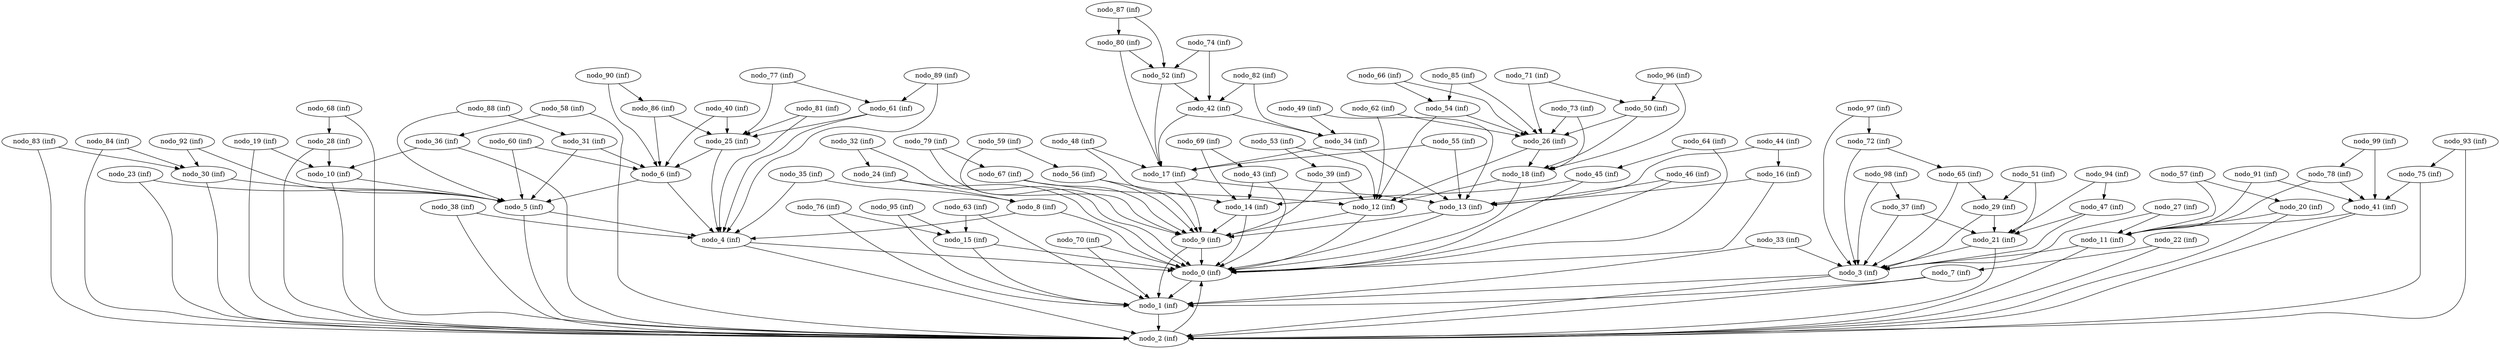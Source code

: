 digraph Dorogovtsev_Mendes_nodes_100 {
"nodo_0 (inf)";
"nodo_1 (inf)";
"nodo_2 (inf)";
"nodo_3 (inf)";
"nodo_4 (inf)";
"nodo_5 (inf)";
"nodo_6 (inf)";
"nodo_7 (inf)";
"nodo_8 (inf)";
"nodo_9 (inf)";
"nodo_10 (inf)";
"nodo_11 (inf)";
"nodo_12 (inf)";
"nodo_13 (inf)";
"nodo_14 (inf)";
"nodo_15 (inf)";
"nodo_16 (inf)";
"nodo_17 (inf)";
"nodo_18 (inf)";
"nodo_19 (inf)";
"nodo_20 (inf)";
"nodo_21 (inf)";
"nodo_22 (inf)";
"nodo_23 (inf)";
"nodo_24 (inf)";
"nodo_25 (inf)";
"nodo_26 (inf)";
"nodo_27 (inf)";
"nodo_28 (inf)";
"nodo_29 (inf)";
"nodo_30 (inf)";
"nodo_31 (inf)";
"nodo_32 (inf)";
"nodo_33 (inf)";
"nodo_34 (inf)";
"nodo_35 (inf)";
"nodo_36 (inf)";
"nodo_37 (inf)";
"nodo_38 (inf)";
"nodo_39 (inf)";
"nodo_40 (inf)";
"nodo_41 (inf)";
"nodo_42 (inf)";
"nodo_43 (inf)";
"nodo_44 (inf)";
"nodo_45 (inf)";
"nodo_46 (inf)";
"nodo_47 (inf)";
"nodo_48 (inf)";
"nodo_49 (inf)";
"nodo_50 (inf)";
"nodo_51 (inf)";
"nodo_52 (inf)";
"nodo_53 (inf)";
"nodo_54 (inf)";
"nodo_55 (inf)";
"nodo_56 (inf)";
"nodo_57 (inf)";
"nodo_58 (inf)";
"nodo_59 (inf)";
"nodo_60 (inf)";
"nodo_61 (inf)";
"nodo_62 (inf)";
"nodo_63 (inf)";
"nodo_64 (inf)";
"nodo_65 (inf)";
"nodo_66 (inf)";
"nodo_67 (inf)";
"nodo_68 (inf)";
"nodo_69 (inf)";
"nodo_70 (inf)";
"nodo_71 (inf)";
"nodo_72 (inf)";
"nodo_73 (inf)";
"nodo_74 (inf)";
"nodo_75 (inf)";
"nodo_76 (inf)";
"nodo_77 (inf)";
"nodo_78 (inf)";
"nodo_79 (inf)";
"nodo_80 (inf)";
"nodo_81 (inf)";
"nodo_82 (inf)";
"nodo_83 (inf)";
"nodo_84 (inf)";
"nodo_85 (inf)";
"nodo_86 (inf)";
"nodo_87 (inf)";
"nodo_88 (inf)";
"nodo_89 (inf)";
"nodo_90 (inf)";
"nodo_91 (inf)";
"nodo_92 (inf)";
"nodo_93 (inf)";
"nodo_94 (inf)";
"nodo_95 (inf)";
"nodo_96 (inf)";
"nodo_97 (inf)";
"nodo_98 (inf)";
"nodo_99 (inf)";
"nodo_0 (inf)" -> "nodo_1 (inf)" [weight=15];
"nodo_1 (inf)" -> "nodo_2 (inf)" [weight=15];
"nodo_2 (inf)" -> "nodo_0 (inf)" [weight=29];
"nodo_3 (inf)" -> "nodo_1 (inf)" [weight=19];
"nodo_3 (inf)" -> "nodo_2 (inf)" [weight=7];
"nodo_4 (inf)" -> "nodo_2 (inf)" [weight=29];
"nodo_4 (inf)" -> "nodo_0 (inf)" [weight=6];
"nodo_5 (inf)" -> "nodo_4 (inf)" [weight=23];
"nodo_5 (inf)" -> "nodo_2 (inf)" [weight=16];
"nodo_6 (inf)" -> "nodo_5 (inf)" [weight=29];
"nodo_6 (inf)" -> "nodo_4 (inf)" [weight=12];
"nodo_7 (inf)" -> "nodo_1 (inf)" [weight=1];
"nodo_7 (inf)" -> "nodo_2 (inf)" [weight=4];
"nodo_8 (inf)" -> "nodo_4 (inf)" [weight=5];
"nodo_8 (inf)" -> "nodo_0 (inf)" [weight=20];
"nodo_9 (inf)" -> "nodo_0 (inf)" [weight=15];
"nodo_9 (inf)" -> "nodo_1 (inf)" [weight=15];
"nodo_10 (inf)" -> "nodo_5 (inf)" [weight=22];
"nodo_10 (inf)" -> "nodo_2 (inf)" [weight=1];
"nodo_11 (inf)" -> "nodo_3 (inf)" [weight=26];
"nodo_11 (inf)" -> "nodo_2 (inf)" [weight=16];
"nodo_12 (inf)" -> "nodo_9 (inf)" [weight=17];
"nodo_12 (inf)" -> "nodo_0 (inf)" [weight=3];
"nodo_13 (inf)" -> "nodo_9 (inf)" [weight=6];
"nodo_13 (inf)" -> "nodo_0 (inf)" [weight=20];
"nodo_14 (inf)" -> "nodo_9 (inf)" [weight=20];
"nodo_14 (inf)" -> "nodo_0 (inf)" [weight=4];
"nodo_15 (inf)" -> "nodo_0 (inf)" [weight=26];
"nodo_15 (inf)" -> "nodo_1 (inf)" [weight=4];
"nodo_16 (inf)" -> "nodo_13 (inf)" [weight=13];
"nodo_16 (inf)" -> "nodo_0 (inf)" [weight=8];
"nodo_17 (inf)" -> "nodo_13 (inf)" [weight=2];
"nodo_17 (inf)" -> "nodo_9 (inf)" [weight=20];
"nodo_18 (inf)" -> "nodo_12 (inf)" [weight=23];
"nodo_18 (inf)" -> "nodo_0 (inf)" [weight=16];
"nodo_19 (inf)" -> "nodo_10 (inf)" [weight=25];
"nodo_19 (inf)" -> "nodo_2 (inf)" [weight=2];
"nodo_20 (inf)" -> "nodo_11 (inf)" [weight=20];
"nodo_20 (inf)" -> "nodo_2 (inf)" [weight=24];
"nodo_21 (inf)" -> "nodo_3 (inf)" [weight=27];
"nodo_21 (inf)" -> "nodo_2 (inf)" [weight=22];
"nodo_22 (inf)" -> "nodo_7 (inf)" [weight=15];
"nodo_22 (inf)" -> "nodo_2 (inf)" [weight=20];
"nodo_23 (inf)" -> "nodo_5 (inf)" [weight=17];
"nodo_23 (inf)" -> "nodo_2 (inf)" [weight=17];
"nodo_24 (inf)" -> "nodo_8 (inf)" [weight=16];
"nodo_24 (inf)" -> "nodo_0 (inf)" [weight=2];
"nodo_25 (inf)" -> "nodo_6 (inf)" [weight=29];
"nodo_25 (inf)" -> "nodo_4 (inf)" [weight=17];
"nodo_26 (inf)" -> "nodo_18 (inf)" [weight=14];
"nodo_26 (inf)" -> "nodo_12 (inf)" [weight=2];
"nodo_27 (inf)" -> "nodo_11 (inf)" [weight=9];
"nodo_27 (inf)" -> "nodo_3 (inf)" [weight=10];
"nodo_28 (inf)" -> "nodo_10 (inf)" [weight=19];
"nodo_28 (inf)" -> "nodo_2 (inf)" [weight=17];
"nodo_29 (inf)" -> "nodo_21 (inf)" [weight=28];
"nodo_29 (inf)" -> "nodo_3 (inf)" [weight=11];
"nodo_30 (inf)" -> "nodo_5 (inf)" [weight=16];
"nodo_30 (inf)" -> "nodo_2 (inf)" [weight=10];
"nodo_31 (inf)" -> "nodo_6 (inf)" [weight=21];
"nodo_31 (inf)" -> "nodo_5 (inf)" [weight=28];
"nodo_32 (inf)" -> "nodo_24 (inf)" [weight=14];
"nodo_32 (inf)" -> "nodo_0 (inf)" [weight=1];
"nodo_33 (inf)" -> "nodo_3 (inf)" [weight=26];
"nodo_33 (inf)" -> "nodo_1 (inf)" [weight=27];
"nodo_34 (inf)" -> "nodo_17 (inf)" [weight=16];
"nodo_34 (inf)" -> "nodo_13 (inf)" [weight=25];
"nodo_35 (inf)" -> "nodo_8 (inf)" [weight=3];
"nodo_35 (inf)" -> "nodo_4 (inf)" [weight=4];
"nodo_36 (inf)" -> "nodo_10 (inf)" [weight=27];
"nodo_36 (inf)" -> "nodo_2 (inf)" [weight=18];
"nodo_37 (inf)" -> "nodo_21 (inf)" [weight=3];
"nodo_37 (inf)" -> "nodo_3 (inf)" [weight=18];
"nodo_38 (inf)" -> "nodo_4 (inf)" [weight=18];
"nodo_38 (inf)" -> "nodo_2 (inf)" [weight=12];
"nodo_39 (inf)" -> "nodo_12 (inf)" [weight=13];
"nodo_39 (inf)" -> "nodo_9 (inf)" [weight=20];
"nodo_40 (inf)" -> "nodo_25 (inf)" [weight=24];
"nodo_40 (inf)" -> "nodo_6 (inf)" [weight=4];
"nodo_41 (inf)" -> "nodo_11 (inf)" [weight=12];
"nodo_41 (inf)" -> "nodo_2 (inf)" [weight=7];
"nodo_42 (inf)" -> "nodo_34 (inf)" [weight=1];
"nodo_42 (inf)" -> "nodo_17 (inf)" [weight=14];
"nodo_43 (inf)" -> "nodo_14 (inf)" [weight=10];
"nodo_43 (inf)" -> "nodo_0 (inf)" [weight=5];
"nodo_44 (inf)" -> "nodo_16 (inf)" [weight=15];
"nodo_44 (inf)" -> "nodo_13 (inf)" [weight=22];
"nodo_45 (inf)" -> "nodo_14 (inf)" [weight=2];
"nodo_45 (inf)" -> "nodo_0 (inf)" [weight=22];
"nodo_46 (inf)" -> "nodo_13 (inf)" [weight=6];
"nodo_46 (inf)" -> "nodo_0 (inf)" [weight=4];
"nodo_47 (inf)" -> "nodo_21 (inf)" [weight=24];
"nodo_47 (inf)" -> "nodo_3 (inf)" [weight=5];
"nodo_48 (inf)" -> "nodo_17 (inf)" [weight=16];
"nodo_48 (inf)" -> "nodo_9 (inf)" [weight=3];
"nodo_49 (inf)" -> "nodo_34 (inf)" [weight=24];
"nodo_49 (inf)" -> "nodo_13 (inf)" [weight=1];
"nodo_50 (inf)" -> "nodo_26 (inf)" [weight=12];
"nodo_50 (inf)" -> "nodo_18 (inf)" [weight=6];
"nodo_51 (inf)" -> "nodo_29 (inf)" [weight=4];
"nodo_51 (inf)" -> "nodo_21 (inf)" [weight=1];
"nodo_52 (inf)" -> "nodo_42 (inf)" [weight=8];
"nodo_52 (inf)" -> "nodo_17 (inf)" [weight=12];
"nodo_53 (inf)" -> "nodo_39 (inf)" [weight=16];
"nodo_53 (inf)" -> "nodo_12 (inf)" [weight=22];
"nodo_54 (inf)" -> "nodo_26 (inf)" [weight=28];
"nodo_54 (inf)" -> "nodo_12 (inf)" [weight=16];
"nodo_55 (inf)" -> "nodo_17 (inf)" [weight=17];
"nodo_55 (inf)" -> "nodo_13 (inf)" [weight=23];
"nodo_56 (inf)" -> "nodo_14 (inf)" [weight=20];
"nodo_56 (inf)" -> "nodo_9 (inf)" [weight=20];
"nodo_57 (inf)" -> "nodo_20 (inf)" [weight=5];
"nodo_57 (inf)" -> "nodo_11 (inf)" [weight=5];
"nodo_58 (inf)" -> "nodo_36 (inf)" [weight=11];
"nodo_58 (inf)" -> "nodo_2 (inf)" [weight=18];
"nodo_59 (inf)" -> "nodo_56 (inf)" [weight=6];
"nodo_59 (inf)" -> "nodo_9 (inf)" [weight=3];
"nodo_60 (inf)" -> "nodo_6 (inf)" [weight=14];
"nodo_60 (inf)" -> "nodo_5 (inf)" [weight=21];
"nodo_61 (inf)" -> "nodo_25 (inf)" [weight=4];
"nodo_61 (inf)" -> "nodo_4 (inf)" [weight=8];
"nodo_62 (inf)" -> "nodo_26 (inf)" [weight=11];
"nodo_62 (inf)" -> "nodo_12 (inf)" [weight=8];
"nodo_63 (inf)" -> "nodo_15 (inf)" [weight=11];
"nodo_63 (inf)" -> "nodo_1 (inf)" [weight=1];
"nodo_64 (inf)" -> "nodo_45 (inf)" [weight=5];
"nodo_64 (inf)" -> "nodo_0 (inf)" [weight=20];
"nodo_65 (inf)" -> "nodo_29 (inf)" [weight=5];
"nodo_65 (inf)" -> "nodo_3 (inf)" [weight=7];
"nodo_66 (inf)" -> "nodo_54 (inf)" [weight=11];
"nodo_66 (inf)" -> "nodo_26 (inf)" [weight=1];
"nodo_67 (inf)" -> "nodo_12 (inf)" [weight=23];
"nodo_67 (inf)" -> "nodo_9 (inf)" [weight=20];
"nodo_68 (inf)" -> "nodo_28 (inf)" [weight=29];
"nodo_68 (inf)" -> "nodo_2 (inf)" [weight=28];
"nodo_69 (inf)" -> "nodo_43 (inf)" [weight=6];
"nodo_69 (inf)" -> "nodo_14 (inf)" [weight=17];
"nodo_70 (inf)" -> "nodo_0 (inf)" [weight=26];
"nodo_70 (inf)" -> "nodo_1 (inf)" [weight=3];
"nodo_71 (inf)" -> "nodo_50 (inf)" [weight=13];
"nodo_71 (inf)" -> "nodo_26 (inf)" [weight=28];
"nodo_72 (inf)" -> "nodo_65 (inf)" [weight=19];
"nodo_72 (inf)" -> "nodo_3 (inf)" [weight=30];
"nodo_73 (inf)" -> "nodo_26 (inf)" [weight=23];
"nodo_73 (inf)" -> "nodo_18 (inf)" [weight=5];
"nodo_74 (inf)" -> "nodo_52 (inf)" [weight=10];
"nodo_74 (inf)" -> "nodo_42 (inf)" [weight=15];
"nodo_75 (inf)" -> "nodo_41 (inf)" [weight=12];
"nodo_75 (inf)" -> "nodo_2 (inf)" [weight=25];
"nodo_76 (inf)" -> "nodo_15 (inf)" [weight=6];
"nodo_76 (inf)" -> "nodo_1 (inf)" [weight=14];
"nodo_77 (inf)" -> "nodo_61 (inf)" [weight=1];
"nodo_77 (inf)" -> "nodo_25 (inf)" [weight=13];
"nodo_78 (inf)" -> "nodo_41 (inf)" [weight=13];
"nodo_78 (inf)" -> "nodo_11 (inf)" [weight=11];
"nodo_79 (inf)" -> "nodo_67 (inf)" [weight=23];
"nodo_79 (inf)" -> "nodo_9 (inf)" [weight=5];
"nodo_80 (inf)" -> "nodo_52 (inf)" [weight=9];
"nodo_80 (inf)" -> "nodo_17 (inf)" [weight=30];
"nodo_81 (inf)" -> "nodo_25 (inf)" [weight=29];
"nodo_81 (inf)" -> "nodo_4 (inf)" [weight=7];
"nodo_82 (inf)" -> "nodo_42 (inf)" [weight=25];
"nodo_82 (inf)" -> "nodo_34 (inf)" [weight=24];
"nodo_83 (inf)" -> "nodo_30 (inf)" [weight=20];
"nodo_83 (inf)" -> "nodo_2 (inf)" [weight=1];
"nodo_84 (inf)" -> "nodo_30 (inf)" [weight=20];
"nodo_84 (inf)" -> "nodo_2 (inf)" [weight=20];
"nodo_85 (inf)" -> "nodo_54 (inf)" [weight=21];
"nodo_85 (inf)" -> "nodo_26 (inf)" [weight=22];
"nodo_86 (inf)" -> "nodo_25 (inf)" [weight=12];
"nodo_86 (inf)" -> "nodo_6 (inf)" [weight=5];
"nodo_87 (inf)" -> "nodo_80 (inf)" [weight=30];
"nodo_87 (inf)" -> "nodo_52 (inf)" [weight=19];
"nodo_88 (inf)" -> "nodo_31 (inf)" [weight=17];
"nodo_88 (inf)" -> "nodo_5 (inf)" [weight=12];
"nodo_89 (inf)" -> "nodo_61 (inf)" [weight=13];
"nodo_89 (inf)" -> "nodo_4 (inf)" [weight=15];
"nodo_90 (inf)" -> "nodo_86 (inf)" [weight=15];
"nodo_90 (inf)" -> "nodo_6 (inf)" [weight=21];
"nodo_91 (inf)" -> "nodo_41 (inf)" [weight=24];
"nodo_91 (inf)" -> "nodo_11 (inf)" [weight=17];
"nodo_92 (inf)" -> "nodo_30 (inf)" [weight=29];
"nodo_92 (inf)" -> "nodo_5 (inf)" [weight=25];
"nodo_93 (inf)" -> "nodo_75 (inf)" [weight=4];
"nodo_93 (inf)" -> "nodo_2 (inf)" [weight=21];
"nodo_94 (inf)" -> "nodo_47 (inf)" [weight=16];
"nodo_94 (inf)" -> "nodo_21 (inf)" [weight=21];
"nodo_95 (inf)" -> "nodo_15 (inf)" [weight=29];
"nodo_95 (inf)" -> "nodo_1 (inf)" [weight=25];
"nodo_96 (inf)" -> "nodo_50 (inf)" [weight=26];
"nodo_96 (inf)" -> "nodo_18 (inf)" [weight=26];
"nodo_97 (inf)" -> "nodo_72 (inf)" [weight=23];
"nodo_97 (inf)" -> "nodo_3 (inf)" [weight=12];
"nodo_98 (inf)" -> "nodo_37 (inf)" [weight=6];
"nodo_98 (inf)" -> "nodo_3 (inf)" [weight=28];
"nodo_99 (inf)" -> "nodo_78 (inf)" [weight=9];
"nodo_99 (inf)" -> "nodo_41 (inf)" [weight=14];
}